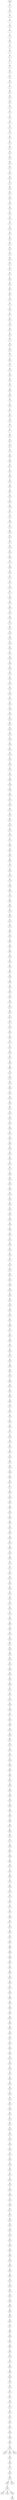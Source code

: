 digraph G {
	482 -> 483;
	482 -> 486;
	482 -> 492;
	493 -> 487;
	493 -> 494;
	493 -> 499;
	499 -> 485;
	490 -> 493;
	498 -> 490;
	498 -> 497;
	489 -> 498;
	477 -> 489;
	496 -> 477;
	484 -> 496;
	486 -> 484;
	495 -> 482;
	488 -> 495;
	480 -> 488;
	491 -> 480;
	467 -> 491;
	478 -> 467;
	481 -> 478;
	471 -> 481;
	479 -> 471;
	472 -> 479;
	474 -> 472;
	475 -> 474;
	476 -> 475;
	460 -> 476;
	468 -> 460;
	466 -> 468;
	473 -> 466;
	470 -> 473;
	456 -> 470;
	469 -> 456;
	461 -> 469;
	463 -> 461;
	465 -> 463;
	457 -> 465;
	464 -> 457;
	452 -> 464;
	458 -> 452;
	450 -> 458;
	454 -> 450;
	459 -> 454;
	455 -> 459;
	453 -> 455;
	451 -> 453;
	446 -> 451;
	462 -> 446;
	436 -> 462;
	445 -> 436;
	448 -> 445;
	434 -> 448;
	444 -> 434;
	431 -> 444;
	433 -> 431;
	440 -> 433;
	435 -> 440;
	443 -> 435;
	437 -> 443;
	441 -> 437;
	449 -> 441;
	413 -> 449;
	438 -> 413;
	439 -> 438;
	442 -> 439;
	426 -> 442;
	447 -> 426;
	432 -> 447;
	428 -> 432;
	429 -> 428;
	427 -> 429;
	423 -> 427;
	418 -> 423;
	422 -> 418;
	421 -> 422;
	416 -> 421;
	417 -> 416;
	412 -> 417;
	402 -> 412;
	430 -> 402;
	424 -> 430;
	415 -> 424;
	391 -> 415;
	425 -> 391;
	420 -> 425;
	408 -> 420;
	411 -> 408;
	410 -> 411;
	419 -> 410;
	414 -> 419;
	403 -> 414;
	395 -> 403;
	401 -> 395;
	407 -> 401;
	409 -> 407;
	393 -> 409;
	406 -> 393;
	404 -> 406;
	405 -> 404;
	394 -> 405;
	400 -> 394;
	389 -> 400;
	388 -> 389;
	387 -> 388;
	390 -> 387;
	386 -> 390;
	380 -> 386;
	392 -> 380;
	385 -> 392;
	398 -> 385;
	368 -> 398;
	396 -> 368;
	384 -> 396;
	397 -> 384;
	383 -> 397;
	370 -> 383;
	367 -> 370;
	399 -> 367;
	379 -> 399;
	372 -> 379;
	381 -> 372;
	371 -> 381;
	376 -> 371;
	366 -> 376;
	375 -> 366;
	382 -> 375;
	378 -> 382;
	373 -> 378;
	365 -> 373;
	356 -> 365;
	362 -> 356;
	363 -> 362;
	377 -> 363;
	374 -> 377;
	369 -> 374;
	361 -> 369;
	359 -> 361;
	353 -> 359;
	350 -> 353;
	364 -> 350;
	355 -> 364;
	348 -> 355;
	346 -> 348;
	358 -> 346;
	347 -> 358;
	345 -> 347;
	360 -> 345;
	332 -> 360;
	343 -> 332;
	351 -> 343;
	344 -> 351;
	357 -> 344;
	341 -> 357;
	349 -> 341;
	352 -> 349;
	340 -> 352;
	354 -> 340;
	331 -> 354;
	326 -> 331;
	339 -> 326;
	307 -> 339;
	337 -> 307;
	342 -> 337;
	336 -> 342;
	325 -> 336;
	338 -> 325;
	330 -> 338;
	323 -> 330;
	324 -> 323;
	334 -> 324;
	329 -> 334;
	327 -> 329;
	316 -> 327;
	322 -> 316;
	333 -> 322;
	309 -> 333;
	320 -> 309;
	312 -> 320;
	328 -> 312;
	321 -> 328;
	313 -> 321;
	319 -> 313;
	318 -> 319;
	335 -> 318;
	315 -> 335;
	314 -> 315;
	317 -> 314;
	311 -> 317;
	308 -> 311;
	305 -> 308;
	306 -> 305;
	301 -> 306;
	299 -> 301;
	293 -> 299;
	310 -> 293;
	290 -> 310;
	300 -> 290;
	302 -> 300;
	298 -> 302;
	292 -> 298;
	303 -> 292;
	288 -> 303;
	277 -> 288;
	297 -> 277;
	304 -> 297;
	296 -> 304;
	295 -> 296;
	291 -> 295;
	280 -> 291;
	285 -> 280;
	287 -> 285;
	279 -> 287;
	284 -> 279;
	272 -> 284;
	282 -> 272;
	294 -> 282;
	276 -> 294;
	283 -> 276;
	273 -> 283;
	289 -> 273;
	260 -> 289;
	281 -> 260;
	256 -> 281;
	286 -> 256;
	274 -> 286;
	269 -> 274;
	268 -> 269;
	265 -> 268;
	270 -> 265;
	264 -> 270;
	275 -> 264;
	261 -> 275;
	263 -> 261;
	271 -> 263;
	266 -> 271;
	267 -> 266;
	257 -> 267;
	278 -> 257;
	258 -> 278;
	252 -> 258;
	259 -> 252;
	250 -> 259;
	255 -> 250;
	242 -> 255;
	262 -> 242;
	251 -> 262;
	254 -> 251;
	247 -> 254;
	245 -> 247;
	249 -> 245;
	253 -> 249;
	241 -> 253;
	233 -> 241;
	239 -> 233;
	246 -> 239;
	248 -> 246;
	244 -> 248;
	224 -> 244;
	236 -> 224;
	243 -> 236;
	234 -> 243;
	230 -> 234;
	222 -> 230;
	240 -> 222;
	238 -> 240;
	217 -> 238;
	231 -> 217;
	235 -> 231;
	232 -> 235;
	225 -> 232;
	226 -> 225;
	220 -> 226;
	237 -> 220;
	229 -> 237;
	221 -> 229;
	218 -> 221;
	210 -> 218;
	212 -> 210;
	203 -> 212;
	228 -> 203;
	215 -> 228;
	208 -> 215;
	223 -> 208;
	219 -> 223;
	216 -> 219;
	206 -> 216;
	199 -> 206;
	227 -> 199;
	202 -> 227;
	214 -> 202;
	211 -> 214;
	205 -> 211;
	204 -> 205;
	213 -> 204;
	207 -> 213;
	201 -> 207;
	188 -> 201;
	197 -> 188;
	194 -> 197;
	187 -> 194;
	195 -> 187;
	192 -> 195;
	196 -> 192;
	198 -> 196;
	190 -> 198;
	193 -> 190;
	189 -> 193;
	182 -> 189;
	209 -> 182;
	185 -> 209;
	180 -> 185;
	191 -> 180;
	186 -> 191;
	173 -> 186;
	181 -> 173;
	158 -> 181;
	176 -> 158;
	183 -> 176;
	184 -> 183;
	174 -> 184;
	163 -> 174;
	169 -> 163;
	178 -> 169;
	179 -> 178;
	165 -> 179;
	177 -> 165;
	160 -> 177;
	162 -> 160;
	159 -> 162;
	164 -> 159;
	171 -> 164;
	175 -> 171;
	172 -> 175;
	161 -> 172;
	167 -> 161;
	155 -> 167;
	147 -> 155;
	153 -> 147;
	157 -> 153;
	148 -> 157;
	156 -> 148;
	166 -> 156;
	168 -> 166;
	149 -> 168;
	170 -> 149;
	150 -> 170;
	154 -> 150;
	142 -> 154;
	151 -> 142;
	138 -> 151;
	146 -> 138;
	144 -> 146;
	145 -> 144;
	152 -> 145;
	141 -> 152;
	133 -> 141;
	136 -> 133;
	135 -> 136;
	137 -> 135;
	143 -> 137;
	132 -> 143;
	131 -> 132;
	118 -> 131;
	123 -> 118;
	125 -> 123;
	139 -> 125;
	128 -> 139;
	121 -> 128;
	134 -> 121;
	140 -> 134;
	129 -> 140;
	124 -> 129;
	115 -> 124;
	112 -> 115;
	119 -> 112;
	122 -> 119;
	130 -> 122;
	116 -> 130;
	126 -> 116;
	127 -> 126;
	113 -> 127;
	114 -> 113;
	117 -> 114;
	120 -> 117;
	109 -> 120;
	111 -> 109;
	100 -> 111;
	104 -> 100;
	110 -> 104;
	95 -> 110;
	107 -> 95;
	106 -> 107;
	93 -> 106;
	108 -> 93;
	97 -> 108;
	94 -> 97;
	103 -> 94;
	105 -> 103;
	101 -> 105;
	90 -> 101;
	102 -> 90;
	99 -> 102;
	98 -> 99;
	82 -> 98;
	92 -> 82;
	80 -> 92;
	89 -> 80;
	73 -> 89;
	91 -> 73;
	96 -> 91;
	83 -> 96;
	77 -> 83;
	75 -> 77;
	81 -> 75;
	86 -> 81;
	87 -> 86;
	84 -> 87;
	74 -> 84;
	85 -> 74;
	69 -> 85;
	76 -> 69;
	79 -> 76;
	88 -> 79;
	78 -> 88;
	72 -> 78;
	66 -> 72;
	71 -> 66;
	64 -> 71;
	56 -> 64;
	70 -> 56;
	63 -> 70;
	59 -> 63;
	62 -> 59;
	68 -> 62;
	67 -> 68;
	58 -> 67;
	57 -> 58;
	54 -> 57;
	61 -> 54;
	60 -> 61;
	55 -> 60;
	65 -> 55;
	53 -> 65;
	51 -> 53;
	47 -> 51;
	48 -> 47;
	52 -> 48;
	45 -> 52;
	44 -> 45;
	39 -> 44;
	43 -> 39;
	49 -> 43;
	27 -> 49;
	29 -> 27;
	50 -> 29;
	46 -> 50;
	30 -> 46;
	35 -> 30;
	41 -> 35;
	40 -> 41;
	42 -> 40;
	36 -> 42;
	26 -> 36;
	37 -> 26;
	38 -> 37;
	28 -> 38;
	33 -> 28;
	20 -> 33;
	32 -> 20;
	24 -> 32;
	23 -> 24;
	22 -> 23;
	19 -> 22;
	14 -> 19;
	13 -> 14;
	8 -> 13;
	31 -> 8;
	15 -> 31;
	25 -> 15;
	5 -> 25;
	34 -> 5;
	21 -> 34;
	18 -> 21;
	17 -> 18;
	3 -> 17;
	9 -> 3;
	11 -> 9;
	4 -> 11;
	16 -> 4;
	6 -> 16;
	1 -> 6;
	12 -> 1;
	7 -> 12;
	0 -> 7;
	10 -> 0;
	2 -> 10;
	200 -> 2;
}